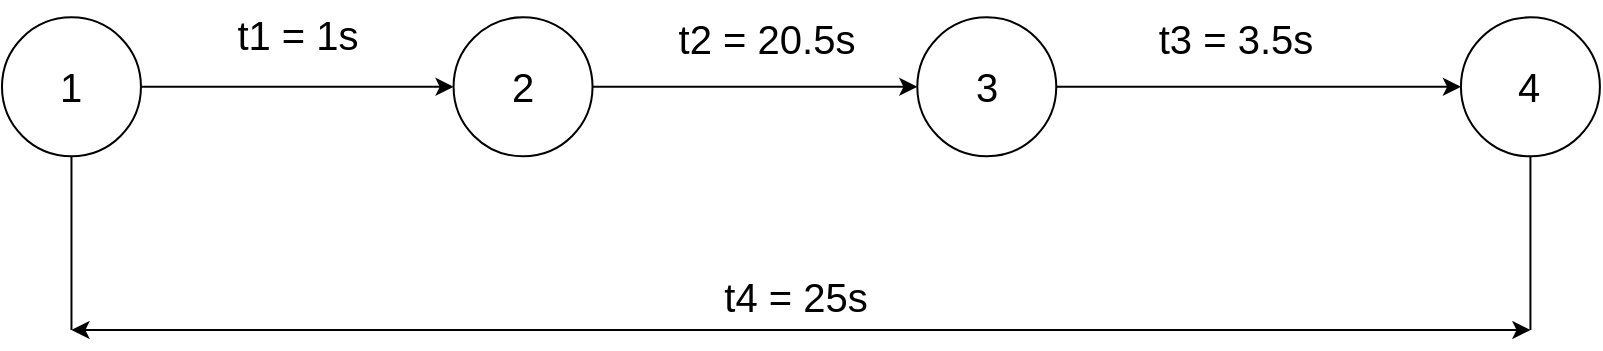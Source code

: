 <mxfile version="14.9.6" type="device"><diagram id="H2ODctoYHsTP8qemrxqE" name="Página-1"><mxGraphModel dx="1024" dy="592" grid="1" gridSize="10" guides="1" tooltips="1" connect="1" arrows="1" fold="1" page="1" pageScale="1" pageWidth="827" pageHeight="1169" math="0" shadow="0"><root><mxCell id="0"/><mxCell id="1" parent="0"/><mxCell id="L7PUYNQNRVdPI3brkahX-1" value="" style="group;fontSize=20;" vertex="1" connectable="0" parent="1"><mxGeometry x="20" y="185" width="798.95" height="165" as="geometry"/></mxCell><mxCell id="fBkRvrjc6HzYnikRwpbx-1" value="&lt;font style=&quot;font-size: 20px;&quot;&gt;1&lt;/font&gt;" style="ellipse;whiteSpace=wrap;html=1;fontSize=20;" parent="L7PUYNQNRVdPI3brkahX-1" vertex="1"><mxGeometry y="8.684" width="69.474" height="69.474" as="geometry"/></mxCell><mxCell id="fBkRvrjc6HzYnikRwpbx-2" value="2" style="ellipse;whiteSpace=wrap;html=1;fontSize=20;" parent="L7PUYNQNRVdPI3brkahX-1" vertex="1"><mxGeometry x="225.79" y="8.684" width="69.474" height="69.474" as="geometry"/></mxCell><mxCell id="fBkRvrjc6HzYnikRwpbx-3" value="3" style="ellipse;whiteSpace=wrap;html=1;fontSize=20;" parent="L7PUYNQNRVdPI3brkahX-1" vertex="1"><mxGeometry x="457.659" y="8.684" width="69.474" height="69.474" as="geometry"/></mxCell><mxCell id="fBkRvrjc6HzYnikRwpbx-4" value="4" style="ellipse;whiteSpace=wrap;html=1;fontSize=20;" parent="L7PUYNQNRVdPI3brkahX-1" vertex="1"><mxGeometry x="729.476" y="8.684" width="69.474" height="69.474" as="geometry"/></mxCell><mxCell id="fBkRvrjc6HzYnikRwpbx-5" value="" style="endArrow=none;html=1;entryX=0.5;entryY=1;entryDx=0;entryDy=0;fontSize=20;" parent="L7PUYNQNRVdPI3brkahX-1" target="fBkRvrjc6HzYnikRwpbx-1" edge="1"><mxGeometry width="50" height="50" relative="1" as="geometry"><mxPoint x="34.737" y="165" as="sourcePoint"/><mxPoint x="573.16" y="165" as="targetPoint"/></mxGeometry></mxCell><mxCell id="fBkRvrjc6HzYnikRwpbx-6" value="" style="endArrow=none;html=1;entryX=0.5;entryY=1;entryDx=0;entryDy=0;fontSize=20;" parent="L7PUYNQNRVdPI3brkahX-1" target="fBkRvrjc6HzYnikRwpbx-4" edge="1"><mxGeometry width="50" height="50" relative="1" as="geometry"><mxPoint x="764.213" y="165" as="sourcePoint"/><mxPoint x="833.687" y="112.895" as="targetPoint"/></mxGeometry></mxCell><mxCell id="fBkRvrjc6HzYnikRwpbx-7" value="" style="endArrow=classic;html=1;exitX=1;exitY=0.5;exitDx=0;exitDy=0;entryX=0;entryY=0.5;entryDx=0;entryDy=0;fontSize=20;" parent="L7PUYNQNRVdPI3brkahX-1" source="fBkRvrjc6HzYnikRwpbx-1" target="fBkRvrjc6HzYnikRwpbx-2" edge="1"><mxGeometry width="50" height="50" relative="1" as="geometry"><mxPoint x="486.317" y="251.842" as="sourcePoint"/><mxPoint x="573.16" y="165" as="targetPoint"/></mxGeometry></mxCell><mxCell id="fBkRvrjc6HzYnikRwpbx-8" value="" style="endArrow=classic;html=1;exitX=1;exitY=0.5;exitDx=0;exitDy=0;entryX=0;entryY=0.5;entryDx=0;entryDy=0;fontSize=20;" parent="L7PUYNQNRVdPI3brkahX-1" source="fBkRvrjc6HzYnikRwpbx-2" target="fBkRvrjc6HzYnikRwpbx-3" edge="1"><mxGeometry width="50" height="50" relative="1" as="geometry"><mxPoint x="295.264" y="338.684" as="sourcePoint"/><mxPoint x="382.107" y="251.842" as="targetPoint"/></mxGeometry></mxCell><mxCell id="fBkRvrjc6HzYnikRwpbx-9" value="" style="endArrow=classic;html=1;exitX=1;exitY=0.5;exitDx=0;exitDy=0;entryX=0;entryY=0.5;entryDx=0;entryDy=0;fontSize=20;" parent="L7PUYNQNRVdPI3brkahX-1" source="fBkRvrjc6HzYnikRwpbx-3" target="fBkRvrjc6HzYnikRwpbx-4" edge="1"><mxGeometry width="50" height="50" relative="1" as="geometry"><mxPoint x="434.212" y="373.421" as="sourcePoint"/><mxPoint x="521.054" y="286.579" as="targetPoint"/></mxGeometry></mxCell><mxCell id="fBkRvrjc6HzYnikRwpbx-11" value="" style="endArrow=classic;startArrow=classic;html=1;fontSize=20;" parent="L7PUYNQNRVdPI3brkahX-1" edge="1"><mxGeometry width="50" height="50" relative="1" as="geometry"><mxPoint x="34.737" y="165" as="sourcePoint"/><mxPoint x="764.213" y="165" as="targetPoint"/></mxGeometry></mxCell><mxCell id="fBkRvrjc6HzYnikRwpbx-12" value="t2 = 20.5s" style="text;html=1;strokeColor=none;fillColor=none;align=center;verticalAlign=middle;whiteSpace=wrap;rounded=0;fontSize=20;" parent="L7PUYNQNRVdPI3brkahX-1" vertex="1"><mxGeometry x="312.633" y="1.737" width="138.948" height="34.737" as="geometry"/></mxCell><mxCell id="fBkRvrjc6HzYnikRwpbx-13" value="&lt;font style=&quot;font-size: 20px;&quot;&gt;t1 = 1s&lt;/font&gt;" style="text;html=1;strokeColor=none;fillColor=none;align=center;verticalAlign=middle;whiteSpace=wrap;rounded=0;fontSize=20;" parent="L7PUYNQNRVdPI3brkahX-1" vertex="1"><mxGeometry x="86.842" width="121.579" height="34.737" as="geometry"/></mxCell><mxCell id="fBkRvrjc6HzYnikRwpbx-14" value="t4 = 25s" style="text;html=1;strokeColor=none;fillColor=none;align=center;verticalAlign=middle;whiteSpace=wrap;rounded=0;fontSize=20;" parent="L7PUYNQNRVdPI3brkahX-1" vertex="1"><mxGeometry x="336.08" y="130.263" width="121.579" height="34.737" as="geometry"/></mxCell><mxCell id="fBkRvrjc6HzYnikRwpbx-15" value="t3 = 3.5s" style="text;html=1;strokeColor=none;fillColor=none;align=center;verticalAlign=middle;whiteSpace=wrap;rounded=0;fontSize=20;" parent="L7PUYNQNRVdPI3brkahX-1" vertex="1"><mxGeometry x="555.791" y="1.737" width="121.579" height="34.737" as="geometry"/></mxCell></root></mxGraphModel></diagram></mxfile>